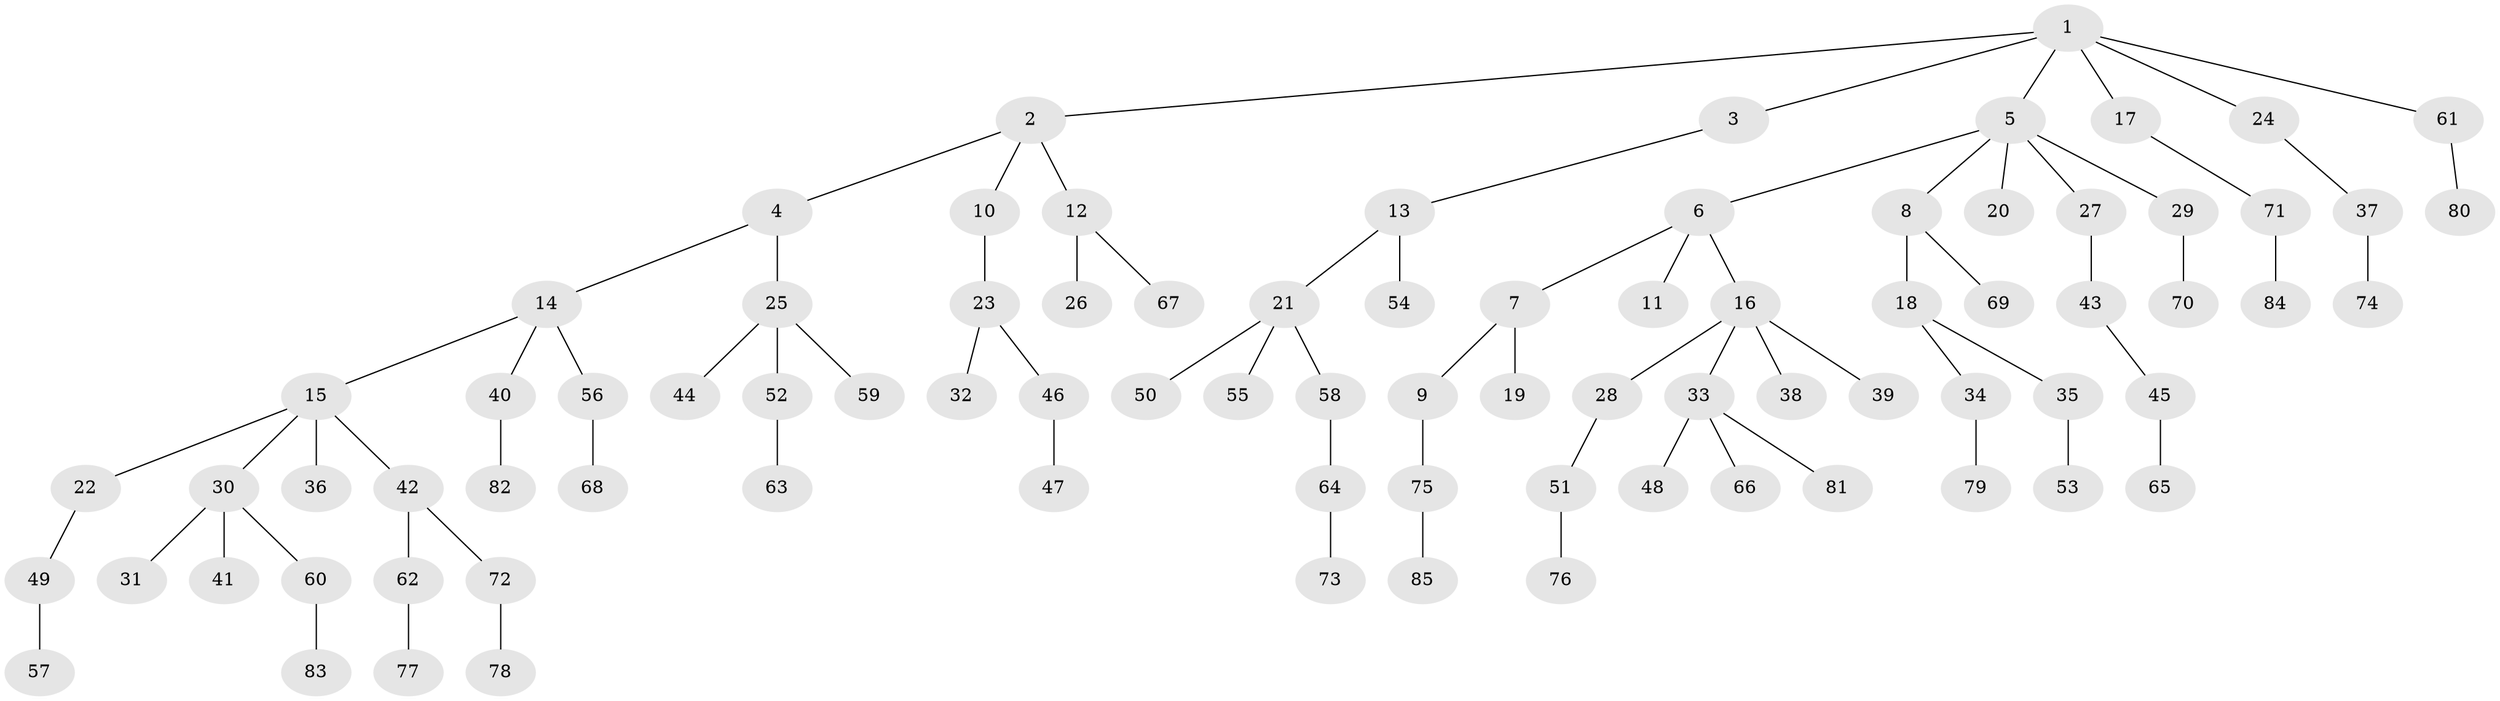 // Generated by graph-tools (version 1.1) at 2025/02/03/09/25 03:02:24]
// undirected, 85 vertices, 84 edges
graph export_dot {
graph [start="1"]
  node [color=gray90,style=filled];
  1;
  2;
  3;
  4;
  5;
  6;
  7;
  8;
  9;
  10;
  11;
  12;
  13;
  14;
  15;
  16;
  17;
  18;
  19;
  20;
  21;
  22;
  23;
  24;
  25;
  26;
  27;
  28;
  29;
  30;
  31;
  32;
  33;
  34;
  35;
  36;
  37;
  38;
  39;
  40;
  41;
  42;
  43;
  44;
  45;
  46;
  47;
  48;
  49;
  50;
  51;
  52;
  53;
  54;
  55;
  56;
  57;
  58;
  59;
  60;
  61;
  62;
  63;
  64;
  65;
  66;
  67;
  68;
  69;
  70;
  71;
  72;
  73;
  74;
  75;
  76;
  77;
  78;
  79;
  80;
  81;
  82;
  83;
  84;
  85;
  1 -- 2;
  1 -- 3;
  1 -- 5;
  1 -- 17;
  1 -- 24;
  1 -- 61;
  2 -- 4;
  2 -- 10;
  2 -- 12;
  3 -- 13;
  4 -- 14;
  4 -- 25;
  5 -- 6;
  5 -- 8;
  5 -- 20;
  5 -- 27;
  5 -- 29;
  6 -- 7;
  6 -- 11;
  6 -- 16;
  7 -- 9;
  7 -- 19;
  8 -- 18;
  8 -- 69;
  9 -- 75;
  10 -- 23;
  12 -- 26;
  12 -- 67;
  13 -- 21;
  13 -- 54;
  14 -- 15;
  14 -- 40;
  14 -- 56;
  15 -- 22;
  15 -- 30;
  15 -- 36;
  15 -- 42;
  16 -- 28;
  16 -- 33;
  16 -- 38;
  16 -- 39;
  17 -- 71;
  18 -- 34;
  18 -- 35;
  21 -- 50;
  21 -- 55;
  21 -- 58;
  22 -- 49;
  23 -- 32;
  23 -- 46;
  24 -- 37;
  25 -- 44;
  25 -- 52;
  25 -- 59;
  27 -- 43;
  28 -- 51;
  29 -- 70;
  30 -- 31;
  30 -- 41;
  30 -- 60;
  33 -- 48;
  33 -- 66;
  33 -- 81;
  34 -- 79;
  35 -- 53;
  37 -- 74;
  40 -- 82;
  42 -- 62;
  42 -- 72;
  43 -- 45;
  45 -- 65;
  46 -- 47;
  49 -- 57;
  51 -- 76;
  52 -- 63;
  56 -- 68;
  58 -- 64;
  60 -- 83;
  61 -- 80;
  62 -- 77;
  64 -- 73;
  71 -- 84;
  72 -- 78;
  75 -- 85;
}
